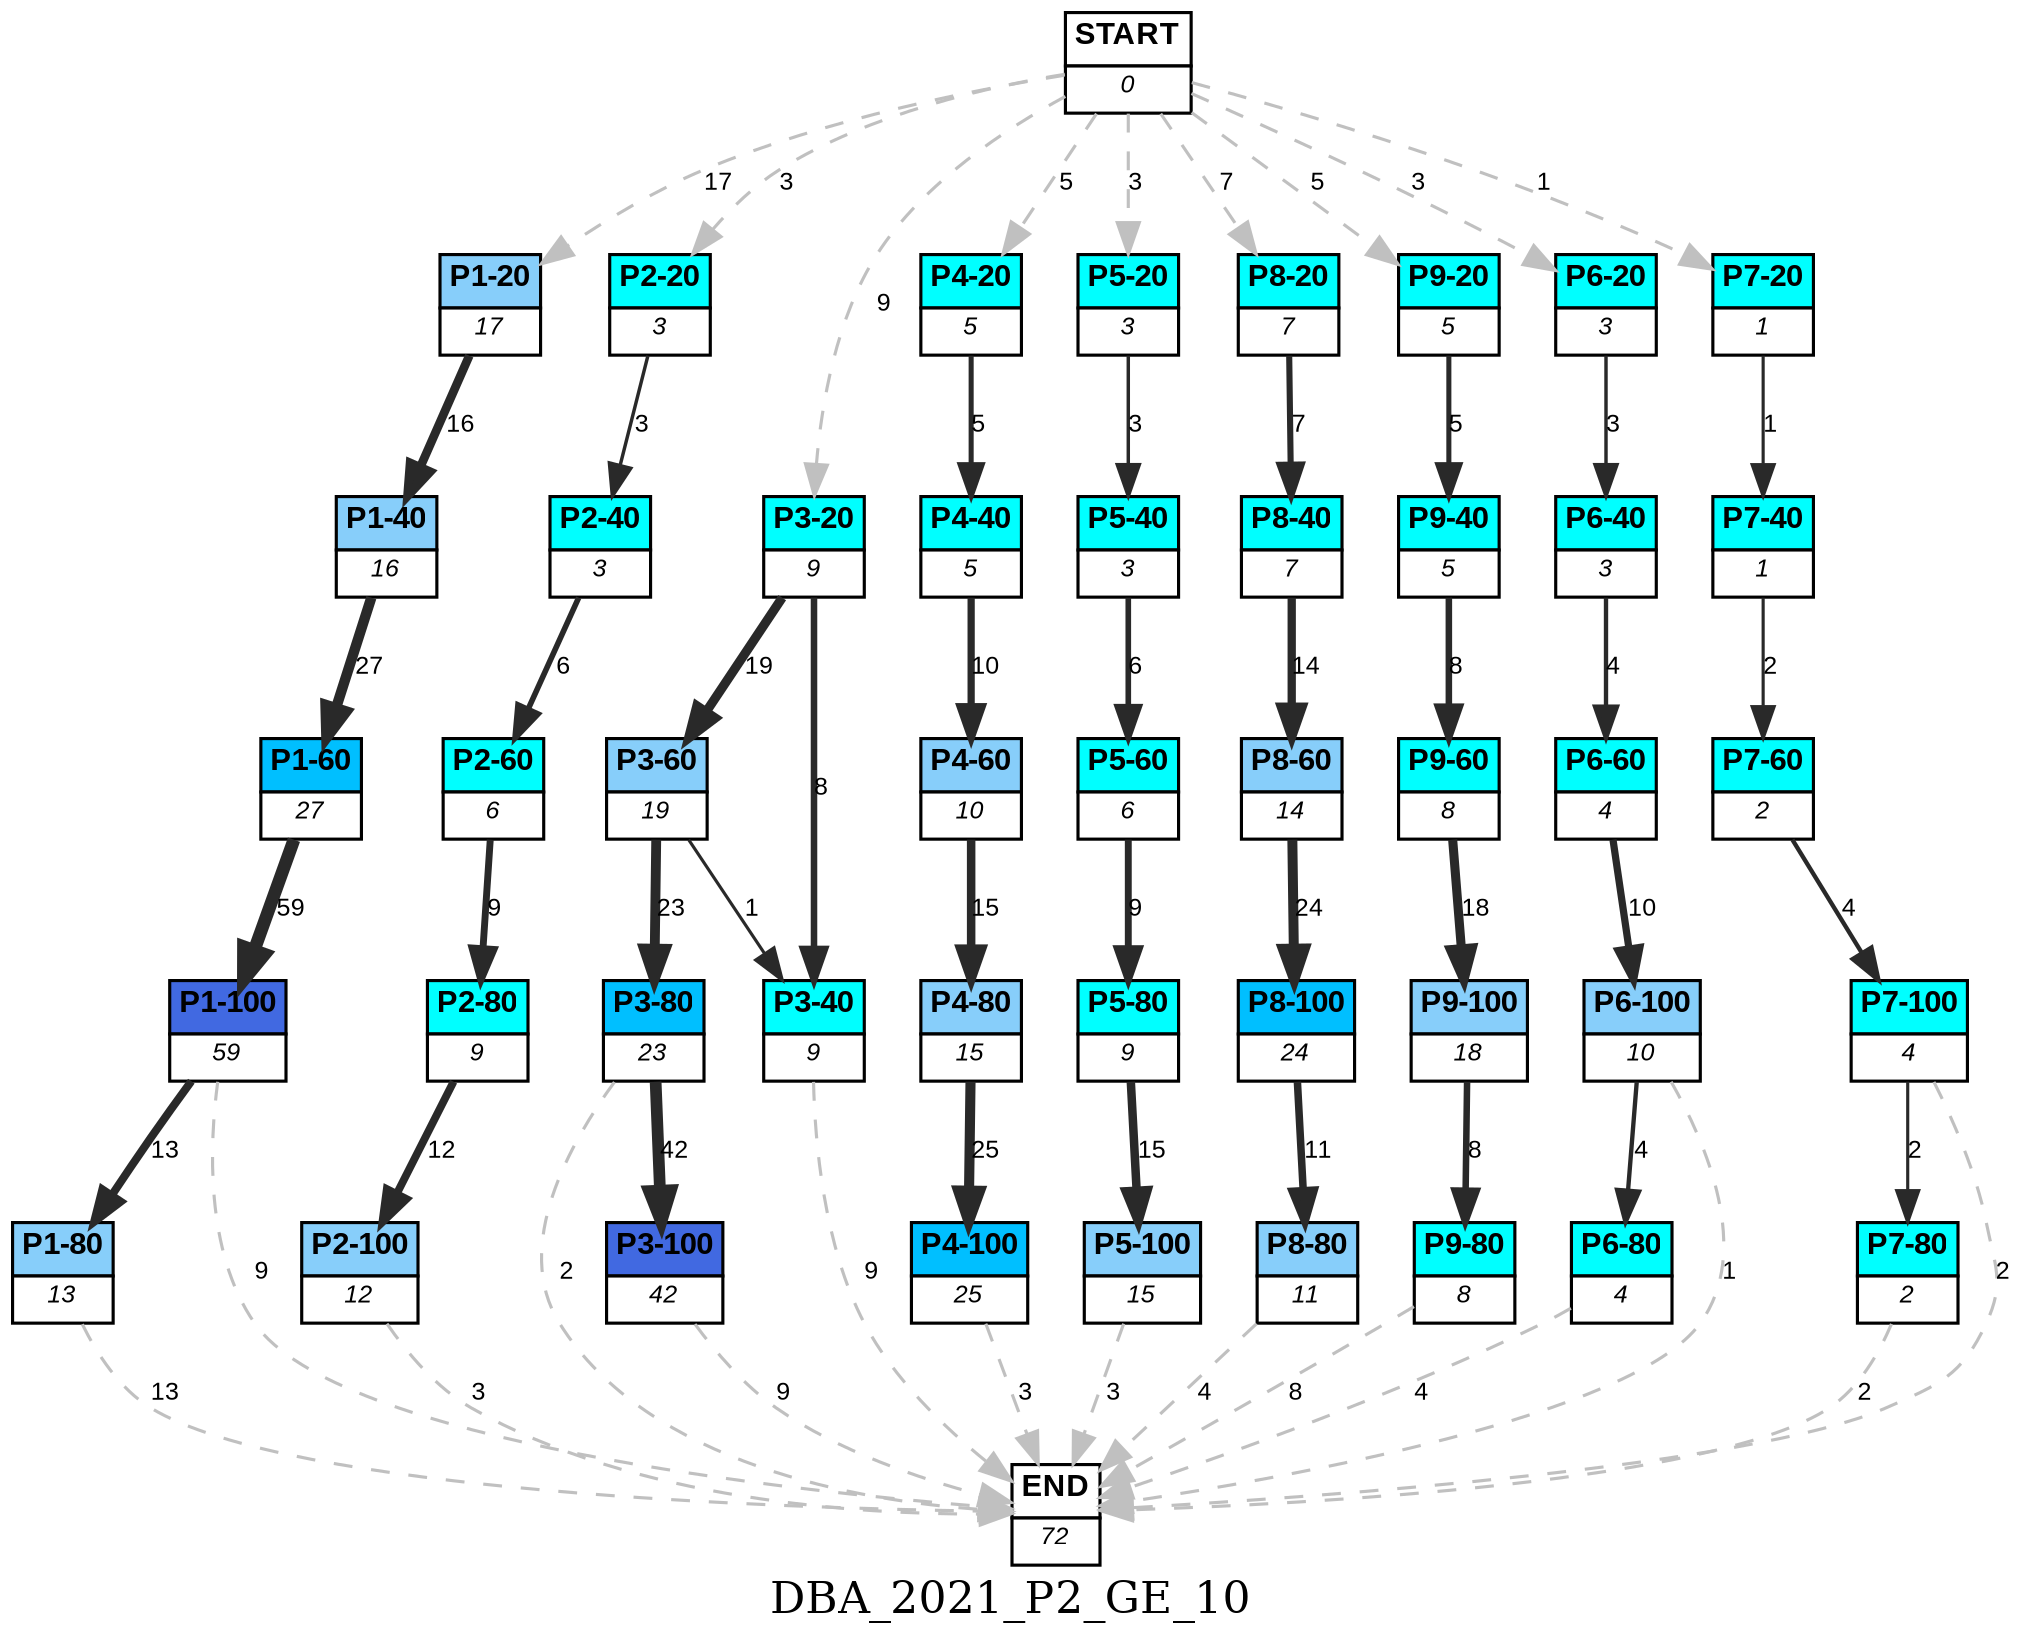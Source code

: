 digraph DBA_2021_P2_GE_10 {
	label=DBA_2021_P2_GE_10;
	dpi = 150
	size="16,11!";
	margin = 0;
"START" [shape=plain, label=<<table border="0" cellborder="1" cellspacing="0"><tr><td bgcolor="white"><FONT face="Arial" POINT-SIZE="10"><b>START</b></FONT></td></tr><tr><td bgcolor="white"><FONT face="Arial" POINT-SIZE="8"><i>0</i></FONT></td></tr></table>>]

"P1-20" [shape=plain, label=<<table border="0" cellborder="1" cellspacing="0"><tr><td bgcolor="lightskyblue"><FONT face="Arial" POINT-SIZE="10"><b>P1-20</b></FONT></td></tr><tr><td bgcolor="white"><FONT face="Arial" POINT-SIZE="8"><i>17</i></FONT></td></tr></table>>]

"P1-40" [shape=plain, label=<<table border="0" cellborder="1" cellspacing="0"><tr><td bgcolor="lightskyblue"><FONT face="Arial" POINT-SIZE="10"><b>P1-40</b></FONT></td></tr><tr><td bgcolor="white"><FONT face="Arial" POINT-SIZE="8"><i>16</i></FONT></td></tr></table>>]

"P1-60" [shape=plain, label=<<table border="0" cellborder="1" cellspacing="0"><tr><td bgcolor="deepskyblue"><FONT face="Arial" POINT-SIZE="10"><b>P1-60</b></FONT></td></tr><tr><td bgcolor="white"><FONT face="Arial" POINT-SIZE="8"><i>27</i></FONT></td></tr></table>>]

"P1-100" [shape=plain, label=<<table border="0" cellborder="1" cellspacing="0"><tr><td bgcolor="royalblue"><FONT face="Arial" POINT-SIZE="10"><b>P1-100</b></FONT></td></tr><tr><td bgcolor="white"><FONT face="Arial" POINT-SIZE="8"><i>59</i></FONT></td></tr></table>>]

"P1-80" [shape=plain, label=<<table border="0" cellborder="1" cellspacing="0"><tr><td bgcolor="lightskyblue"><FONT face="Arial" POINT-SIZE="10"><b>P1-80</b></FONT></td></tr><tr><td bgcolor="white"><FONT face="Arial" POINT-SIZE="8"><i>13</i></FONT></td></tr></table>>]

"P2-20" [shape=plain, label=<<table border="0" cellborder="1" cellspacing="0"><tr><td bgcolor="aqua"><FONT face="Arial" POINT-SIZE="10"><b>P2-20</b></FONT></td></tr><tr><td bgcolor="white"><FONT face="Arial" POINT-SIZE="8"><i>3</i></FONT></td></tr></table>>]

"P2-40" [shape=plain, label=<<table border="0" cellborder="1" cellspacing="0"><tr><td bgcolor="aqua"><FONT face="Arial" POINT-SIZE="10"><b>P2-40</b></FONT></td></tr><tr><td bgcolor="white"><FONT face="Arial" POINT-SIZE="8"><i>3</i></FONT></td></tr></table>>]

"P2-60" [shape=plain, label=<<table border="0" cellborder="1" cellspacing="0"><tr><td bgcolor="aqua"><FONT face="Arial" POINT-SIZE="10"><b>P2-60</b></FONT></td></tr><tr><td bgcolor="white"><FONT face="Arial" POINT-SIZE="8"><i>6</i></FONT></td></tr></table>>]

"P2-80" [shape=plain, label=<<table border="0" cellborder="1" cellspacing="0"><tr><td bgcolor="aqua"><FONT face="Arial" POINT-SIZE="10"><b>P2-80</b></FONT></td></tr><tr><td bgcolor="white"><FONT face="Arial" POINT-SIZE="8"><i>9</i></FONT></td></tr></table>>]

"P2-100" [shape=plain, label=<<table border="0" cellborder="1" cellspacing="0"><tr><td bgcolor="lightskyblue"><FONT face="Arial" POINT-SIZE="10"><b>P2-100</b></FONT></td></tr><tr><td bgcolor="white"><FONT face="Arial" POINT-SIZE="8"><i>12</i></FONT></td></tr></table>>]

"P3-20" [shape=plain, label=<<table border="0" cellborder="1" cellspacing="0"><tr><td bgcolor="aqua"><FONT face="Arial" POINT-SIZE="10"><b>P3-20</b></FONT></td></tr><tr><td bgcolor="white"><FONT face="Arial" POINT-SIZE="8"><i>9</i></FONT></td></tr></table>>]

"P3-60" [shape=plain, label=<<table border="0" cellborder="1" cellspacing="0"><tr><td bgcolor="lightskyblue"><FONT face="Arial" POINT-SIZE="10"><b>P3-60</b></FONT></td></tr><tr><td bgcolor="white"><FONT face="Arial" POINT-SIZE="8"><i>19</i></FONT></td></tr></table>>]

"P3-40" [shape=plain, label=<<table border="0" cellborder="1" cellspacing="0"><tr><td bgcolor="aqua"><FONT face="Arial" POINT-SIZE="10"><b>P3-40</b></FONT></td></tr><tr><td bgcolor="white"><FONT face="Arial" POINT-SIZE="8"><i>9</i></FONT></td></tr></table>>]

"P3-80" [shape=plain, label=<<table border="0" cellborder="1" cellspacing="0"><tr><td bgcolor="deepskyblue"><FONT face="Arial" POINT-SIZE="10"><b>P3-80</b></FONT></td></tr><tr><td bgcolor="white"><FONT face="Arial" POINT-SIZE="8"><i>23</i></FONT></td></tr></table>>]

"P3-100" [shape=plain, label=<<table border="0" cellborder="1" cellspacing="0"><tr><td bgcolor="royalblue"><FONT face="Arial" POINT-SIZE="10"><b>P3-100</b></FONT></td></tr><tr><td bgcolor="white"><FONT face="Arial" POINT-SIZE="8"><i>42</i></FONT></td></tr></table>>]

"P4-20" [shape=plain, label=<<table border="0" cellborder="1" cellspacing="0"><tr><td bgcolor="aqua"><FONT face="Arial" POINT-SIZE="10"><b>P4-20</b></FONT></td></tr><tr><td bgcolor="white"><FONT face="Arial" POINT-SIZE="8"><i>5</i></FONT></td></tr></table>>]

"P4-40" [shape=plain, label=<<table border="0" cellborder="1" cellspacing="0"><tr><td bgcolor="aqua"><FONT face="Arial" POINT-SIZE="10"><b>P4-40</b></FONT></td></tr><tr><td bgcolor="white"><FONT face="Arial" POINT-SIZE="8"><i>5</i></FONT></td></tr></table>>]

"P4-60" [shape=plain, label=<<table border="0" cellborder="1" cellspacing="0"><tr><td bgcolor="lightskyblue"><FONT face="Arial" POINT-SIZE="10"><b>P4-60</b></FONT></td></tr><tr><td bgcolor="white"><FONT face="Arial" POINT-SIZE="8"><i>10</i></FONT></td></tr></table>>]

"P4-80" [shape=plain, label=<<table border="0" cellborder="1" cellspacing="0"><tr><td bgcolor="lightskyblue"><FONT face="Arial" POINT-SIZE="10"><b>P4-80</b></FONT></td></tr><tr><td bgcolor="white"><FONT face="Arial" POINT-SIZE="8"><i>15</i></FONT></td></tr></table>>]

"P4-100" [shape=plain, label=<<table border="0" cellborder="1" cellspacing="0"><tr><td bgcolor="deepskyblue"><FONT face="Arial" POINT-SIZE="10"><b>P4-100</b></FONT></td></tr><tr><td bgcolor="white"><FONT face="Arial" POINT-SIZE="8"><i>25</i></FONT></td></tr></table>>]

"P5-20" [shape=plain, label=<<table border="0" cellborder="1" cellspacing="0"><tr><td bgcolor="aqua"><FONT face="Arial" POINT-SIZE="10"><b>P5-20</b></FONT></td></tr><tr><td bgcolor="white"><FONT face="Arial" POINT-SIZE="8"><i>3</i></FONT></td></tr></table>>]

"P5-40" [shape=plain, label=<<table border="0" cellborder="1" cellspacing="0"><tr><td bgcolor="aqua"><FONT face="Arial" POINT-SIZE="10"><b>P5-40</b></FONT></td></tr><tr><td bgcolor="white"><FONT face="Arial" POINT-SIZE="8"><i>3</i></FONT></td></tr></table>>]

"P5-60" [shape=plain, label=<<table border="0" cellborder="1" cellspacing="0"><tr><td bgcolor="aqua"><FONT face="Arial" POINT-SIZE="10"><b>P5-60</b></FONT></td></tr><tr><td bgcolor="white"><FONT face="Arial" POINT-SIZE="8"><i>6</i></FONT></td></tr></table>>]

"P5-80" [shape=plain, label=<<table border="0" cellborder="1" cellspacing="0"><tr><td bgcolor="aqua"><FONT face="Arial" POINT-SIZE="10"><b>P5-80</b></FONT></td></tr><tr><td bgcolor="white"><FONT face="Arial" POINT-SIZE="8"><i>9</i></FONT></td></tr></table>>]

"P5-100" [shape=plain, label=<<table border="0" cellborder="1" cellspacing="0"><tr><td bgcolor="lightskyblue"><FONT face="Arial" POINT-SIZE="10"><b>P5-100</b></FONT></td></tr><tr><td bgcolor="white"><FONT face="Arial" POINT-SIZE="8"><i>15</i></FONT></td></tr></table>>]

"P8-20" [shape=plain, label=<<table border="0" cellborder="1" cellspacing="0"><tr><td bgcolor="aqua"><FONT face="Arial" POINT-SIZE="10"><b>P8-20</b></FONT></td></tr><tr><td bgcolor="white"><FONT face="Arial" POINT-SIZE="8"><i>7</i></FONT></td></tr></table>>]

"P8-40" [shape=plain, label=<<table border="0" cellborder="1" cellspacing="0"><tr><td bgcolor="aqua"><FONT face="Arial" POINT-SIZE="10"><b>P8-40</b></FONT></td></tr><tr><td bgcolor="white"><FONT face="Arial" POINT-SIZE="8"><i>7</i></FONT></td></tr></table>>]

"P8-60" [shape=plain, label=<<table border="0" cellborder="1" cellspacing="0"><tr><td bgcolor="lightskyblue"><FONT face="Arial" POINT-SIZE="10"><b>P8-60</b></FONT></td></tr><tr><td bgcolor="white"><FONT face="Arial" POINT-SIZE="8"><i>14</i></FONT></td></tr></table>>]

"P8-100" [shape=plain, label=<<table border="0" cellborder="1" cellspacing="0"><tr><td bgcolor="deepskyblue"><FONT face="Arial" POINT-SIZE="10"><b>P8-100</b></FONT></td></tr><tr><td bgcolor="white"><FONT face="Arial" POINT-SIZE="8"><i>24</i></FONT></td></tr></table>>]

"P8-80" [shape=plain, label=<<table border="0" cellborder="1" cellspacing="0"><tr><td bgcolor="lightskyblue"><FONT face="Arial" POINT-SIZE="10"><b>P8-80</b></FONT></td></tr><tr><td bgcolor="white"><FONT face="Arial" POINT-SIZE="8"><i>11</i></FONT></td></tr></table>>]

"P9-20" [shape=plain, label=<<table border="0" cellborder="1" cellspacing="0"><tr><td bgcolor="aqua"><FONT face="Arial" POINT-SIZE="10"><b>P9-20</b></FONT></td></tr><tr><td bgcolor="white"><FONT face="Arial" POINT-SIZE="8"><i>5</i></FONT></td></tr></table>>]

"P9-40" [shape=plain, label=<<table border="0" cellborder="1" cellspacing="0"><tr><td bgcolor="aqua"><FONT face="Arial" POINT-SIZE="10"><b>P9-40</b></FONT></td></tr><tr><td bgcolor="white"><FONT face="Arial" POINT-SIZE="8"><i>5</i></FONT></td></tr></table>>]

"P9-60" [shape=plain, label=<<table border="0" cellborder="1" cellspacing="0"><tr><td bgcolor="aqua"><FONT face="Arial" POINT-SIZE="10"><b>P9-60</b></FONT></td></tr><tr><td bgcolor="white"><FONT face="Arial" POINT-SIZE="8"><i>8</i></FONT></td></tr></table>>]

"P9-100" [shape=plain, label=<<table border="0" cellborder="1" cellspacing="0"><tr><td bgcolor="lightskyblue"><FONT face="Arial" POINT-SIZE="10"><b>P9-100</b></FONT></td></tr><tr><td bgcolor="white"><FONT face="Arial" POINT-SIZE="8"><i>18</i></FONT></td></tr></table>>]

"P9-80" [shape=plain, label=<<table border="0" cellborder="1" cellspacing="0"><tr><td bgcolor="aqua"><FONT face="Arial" POINT-SIZE="10"><b>P9-80</b></FONT></td></tr><tr><td bgcolor="white"><FONT face="Arial" POINT-SIZE="8"><i>8</i></FONT></td></tr></table>>]

"P6-20" [shape=plain, label=<<table border="0" cellborder="1" cellspacing="0"><tr><td bgcolor="aqua"><FONT face="Arial" POINT-SIZE="10"><b>P6-20</b></FONT></td></tr><tr><td bgcolor="white"><FONT face="Arial" POINT-SIZE="8"><i>3</i></FONT></td></tr></table>>]

"P6-40" [shape=plain, label=<<table border="0" cellborder="1" cellspacing="0"><tr><td bgcolor="aqua"><FONT face="Arial" POINT-SIZE="10"><b>P6-40</b></FONT></td></tr><tr><td bgcolor="white"><FONT face="Arial" POINT-SIZE="8"><i>3</i></FONT></td></tr></table>>]

"P6-60" [shape=plain, label=<<table border="0" cellborder="1" cellspacing="0"><tr><td bgcolor="aqua"><FONT face="Arial" POINT-SIZE="10"><b>P6-60</b></FONT></td></tr><tr><td bgcolor="white"><FONT face="Arial" POINT-SIZE="8"><i>4</i></FONT></td></tr></table>>]

"P6-100" [shape=plain, label=<<table border="0" cellborder="1" cellspacing="0"><tr><td bgcolor="lightskyblue"><FONT face="Arial" POINT-SIZE="10"><b>P6-100</b></FONT></td></tr><tr><td bgcolor="white"><FONT face="Arial" POINT-SIZE="8"><i>10</i></FONT></td></tr></table>>]

"P6-80" [shape=plain, label=<<table border="0" cellborder="1" cellspacing="0"><tr><td bgcolor="aqua"><FONT face="Arial" POINT-SIZE="10"><b>P6-80</b></FONT></td></tr><tr><td bgcolor="white"><FONT face="Arial" POINT-SIZE="8"><i>4</i></FONT></td></tr></table>>]

"P7-20" [shape=plain, label=<<table border="0" cellborder="1" cellspacing="0"><tr><td bgcolor="aqua"><FONT face="Arial" POINT-SIZE="10"><b>P7-20</b></FONT></td></tr><tr><td bgcolor="white"><FONT face="Arial" POINT-SIZE="8"><i>1</i></FONT></td></tr></table>>]

"P7-40" [shape=plain, label=<<table border="0" cellborder="1" cellspacing="0"><tr><td bgcolor="aqua"><FONT face="Arial" POINT-SIZE="10"><b>P7-40</b></FONT></td></tr><tr><td bgcolor="white"><FONT face="Arial" POINT-SIZE="8"><i>1</i></FONT></td></tr></table>>]

"P7-60" [shape=plain, label=<<table border="0" cellborder="1" cellspacing="0"><tr><td bgcolor="aqua"><FONT face="Arial" POINT-SIZE="10"><b>P7-60</b></FONT></td></tr><tr><td bgcolor="white"><FONT face="Arial" POINT-SIZE="8"><i>2</i></FONT></td></tr></table>>]

"P7-100" [shape=plain, label=<<table border="0" cellborder="1" cellspacing="0"><tr><td bgcolor="aqua"><FONT face="Arial" POINT-SIZE="10"><b>P7-100</b></FONT></td></tr><tr><td bgcolor="white"><FONT face="Arial" POINT-SIZE="8"><i>4</i></FONT></td></tr></table>>]

"P7-80" [shape=plain, label=<<table border="0" cellborder="1" cellspacing="0"><tr><td bgcolor="aqua"><FONT face="Arial" POINT-SIZE="10"><b>P7-80</b></FONT></td></tr><tr><td bgcolor="white"><FONT face="Arial" POINT-SIZE="8"><i>2</i></FONT></td></tr></table>>]

"END" [shape=plain, label=<<table border="0" cellborder="1" cellspacing="0"><tr><td bgcolor="white"><FONT face="Arial" POINT-SIZE="10"><b>END</b></FONT></td></tr><tr><td bgcolor="white"><FONT face="Arial" POINT-SIZE="8"><i>72</i></FONT></td></tr></table>>]

"START" -> "P1-20" [ style = dashed color=grey label ="17" labelfloat=false fontname="Arial" fontsize=8]

"START" -> "P2-20" [ style = dashed color=grey label ="3" labelfloat=false fontname="Arial" fontsize=8]

"START" -> "P3-20" [ style = dashed color=grey label ="9" labelfloat=false fontname="Arial" fontsize=8]

"START" -> "P4-20" [ style = dashed color=grey label ="5" labelfloat=false fontname="Arial" fontsize=8]

"START" -> "P5-20" [ style = dashed color=grey label ="3" labelfloat=false fontname="Arial" fontsize=8]

"START" -> "P8-20" [ style = dashed color=grey label ="7" labelfloat=false fontname="Arial" fontsize=8]

"START" -> "P9-20" [ style = dashed color=grey label ="5" labelfloat=false fontname="Arial" fontsize=8]

"START" -> "P6-20" [ style = dashed color=grey label ="3" labelfloat=false fontname="Arial" fontsize=8]

"START" -> "P7-20" [ style = dashed color=grey label ="1" labelfloat=false fontname="Arial" fontsize=8]

"P1-20" -> "P1-40" [ color=grey16 penwidth = "2.77258872223978"label ="16" labelfloat=false fontname="Arial" fontsize=8]

"P1-40" -> "P1-60" [ color=grey16 penwidth = "3.29583686600433"label ="27" labelfloat=false fontname="Arial" fontsize=8]

"P1-60" -> "P1-100" [ color=grey16 penwidth = "4.07753744390572"label ="59" labelfloat=false fontname="Arial" fontsize=8]

"P1-100" -> "P1-80" [ color=grey16 penwidth = "2.56494935746154"label ="13" labelfloat=false fontname="Arial" fontsize=8]

"P1-100" -> "END" [ style = dashed color=grey label ="9" labelfloat=false fontname="Arial" fontsize=8]

"P1-80" -> "END" [ style = dashed color=grey label ="13" labelfloat=false fontname="Arial" fontsize=8]

"P2-20" -> "P2-40" [ color=grey16 penwidth = "1.09861228866811"label ="3" labelfloat=false fontname="Arial" fontsize=8]

"P2-40" -> "P2-60" [ color=grey16 penwidth = "1.79175946922805"label ="6" labelfloat=false fontname="Arial" fontsize=8]

"P2-60" -> "P2-80" [ color=grey16 penwidth = "2.19722457733622"label ="9" labelfloat=false fontname="Arial" fontsize=8]

"P2-80" -> "P2-100" [ color=grey16 penwidth = "2.484906649788"label ="12" labelfloat=false fontname="Arial" fontsize=8]

"P2-100" -> "END" [ style = dashed color=grey label ="3" labelfloat=false fontname="Arial" fontsize=8]

"P3-20" -> "P3-60" [ color=grey16 penwidth = "2.94443897916644"label ="19" labelfloat=false fontname="Arial" fontsize=8]

"P3-20" -> "P3-40" [ color=grey16 penwidth = "2.07944154167984"label ="8" labelfloat=false fontname="Arial" fontsize=8]

"P3-60" -> "P3-40" [ color=grey16 penwidth = "1"label ="1" labelfloat=false fontname="Arial" fontsize=8]

"P3-60" -> "P3-80" [ color=grey16 penwidth = "3.13549421592915"label ="23" labelfloat=false fontname="Arial" fontsize=8]

"P3-40" -> "END" [ style = dashed color=grey label ="9" labelfloat=false fontname="Arial" fontsize=8]

"P3-80" -> "P3-100" [ color=grey16 penwidth = "3.73766961828337"label ="42" labelfloat=false fontname="Arial" fontsize=8]

"P3-80" -> "END" [ style = dashed color=grey label ="2" labelfloat=false fontname="Arial" fontsize=8]

"P3-100" -> "END" [ style = dashed color=grey label ="9" labelfloat=false fontname="Arial" fontsize=8]

"P4-20" -> "P4-40" [ color=grey16 penwidth = "1.6094379124341"label ="5" labelfloat=false fontname="Arial" fontsize=8]

"P4-40" -> "P4-60" [ color=grey16 penwidth = "2.30258509299405"label ="10" labelfloat=false fontname="Arial" fontsize=8]

"P4-60" -> "P4-80" [ color=grey16 penwidth = "2.70805020110221"label ="15" labelfloat=false fontname="Arial" fontsize=8]

"P4-80" -> "P4-100" [ color=grey16 penwidth = "3.2188758248682"label ="25" labelfloat=false fontname="Arial" fontsize=8]

"P4-100" -> "END" [ style = dashed color=grey label ="3" labelfloat=false fontname="Arial" fontsize=8]

"P5-20" -> "P5-40" [ color=grey16 penwidth = "1.09861228866811"label ="3" labelfloat=false fontname="Arial" fontsize=8]

"P5-40" -> "P5-60" [ color=grey16 penwidth = "1.79175946922805"label ="6" labelfloat=false fontname="Arial" fontsize=8]

"P5-60" -> "P5-80" [ color=grey16 penwidth = "2.19722457733622"label ="9" labelfloat=false fontname="Arial" fontsize=8]

"P5-80" -> "P5-100" [ color=grey16 penwidth = "2.70805020110221"label ="15" labelfloat=false fontname="Arial" fontsize=8]

"P5-100" -> "END" [ style = dashed color=grey label ="3" labelfloat=false fontname="Arial" fontsize=8]

"P8-20" -> "P8-40" [ color=grey16 penwidth = "1.94591014905531"label ="7" labelfloat=false fontname="Arial" fontsize=8]

"P8-40" -> "P8-60" [ color=grey16 penwidth = "2.63905732961526"label ="14" labelfloat=false fontname="Arial" fontsize=8]

"P8-60" -> "P8-100" [ color=grey16 penwidth = "3.17805383034795"label ="24" labelfloat=false fontname="Arial" fontsize=8]

"P8-100" -> "P8-80" [ color=grey16 penwidth = "2.39789527279837"label ="11" labelfloat=false fontname="Arial" fontsize=8]

"P8-80" -> "END" [ style = dashed color=grey label ="4" labelfloat=false fontname="Arial" fontsize=8]

"P9-20" -> "P9-40" [ color=grey16 penwidth = "1.6094379124341"label ="5" labelfloat=false fontname="Arial" fontsize=8]

"P9-40" -> "P9-60" [ color=grey16 penwidth = "2.07944154167984"label ="8" labelfloat=false fontname="Arial" fontsize=8]

"P9-60" -> "P9-100" [ color=grey16 penwidth = "2.89037175789616"label ="18" labelfloat=false fontname="Arial" fontsize=8]

"P9-100" -> "P9-80" [ color=grey16 penwidth = "2.07944154167984"label ="8" labelfloat=false fontname="Arial" fontsize=8]

"P9-80" -> "END" [ style = dashed color=grey label ="8" labelfloat=false fontname="Arial" fontsize=8]

"P6-20" -> "P6-40" [ color=grey16 penwidth = "1.09861228866811"label ="3" labelfloat=false fontname="Arial" fontsize=8]

"P6-40" -> "P6-60" [ color=grey16 penwidth = "1.38629436111989"label ="4" labelfloat=false fontname="Arial" fontsize=8]

"P6-60" -> "P6-100" [ color=grey16 penwidth = "2.30258509299405"label ="10" labelfloat=false fontname="Arial" fontsize=8]

"P6-100" -> "P6-80" [ color=grey16 penwidth = "1.38629436111989"label ="4" labelfloat=false fontname="Arial" fontsize=8]

"P6-100" -> "END" [ style = dashed color=grey label ="1" labelfloat=false fontname="Arial" fontsize=8]

"P6-80" -> "END" [ style = dashed color=grey label ="4" labelfloat=false fontname="Arial" fontsize=8]

"P7-20" -> "P7-40" [ color=grey16 penwidth = "1"label ="1" labelfloat=false fontname="Arial" fontsize=8]

"P7-40" -> "P7-60" [ color=grey16 penwidth = "1"label ="2" labelfloat=false fontname="Arial" fontsize=8]

"P7-60" -> "P7-100" [ color=grey16 penwidth = "1.38629436111989"label ="4" labelfloat=false fontname="Arial" fontsize=8]

"P7-100" -> "P7-80" [ color=grey16 penwidth = "1"label ="2" labelfloat=false fontname="Arial" fontsize=8]

"P7-100" -> "END" [ style = dashed color=grey label ="2" labelfloat=false fontname="Arial" fontsize=8]

"P7-80" -> "END" [ style = dashed color=grey label ="2" labelfloat=false fontname="Arial" fontsize=8]

}
